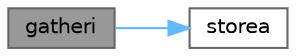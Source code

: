 digraph "gatheri"
{
 // LATEX_PDF_SIZE
  bgcolor="transparent";
  edge [fontname=Helvetica,fontsize=10,labelfontname=Helvetica,labelfontsize=10];
  node [fontname=Helvetica,fontsize=10,shape=box,height=0.2,width=0.4];
  rankdir="LR";
  Node1 [id="Node000001",label="gatheri",height=0.2,width=0.4,color="gray40", fillcolor="grey60", style="filled", fontcolor="black",tooltip="Gather N (vector width) indices from the array."];
  Node1 -> Node2 [id="edge1_Node000001_Node000002",color="steelblue1",style="solid",tooltip=" "];
  Node2 [id="Node000002",label="storea",height=0.2,width=0.4,color="grey40", fillcolor="white", style="filled",URL="$astcenc__vecmathlib__neon__4_8h.html#a203ae30cc77a9374d87a040df90a541c",tooltip="Store a vector to a 16B aligned memory address."];
}
